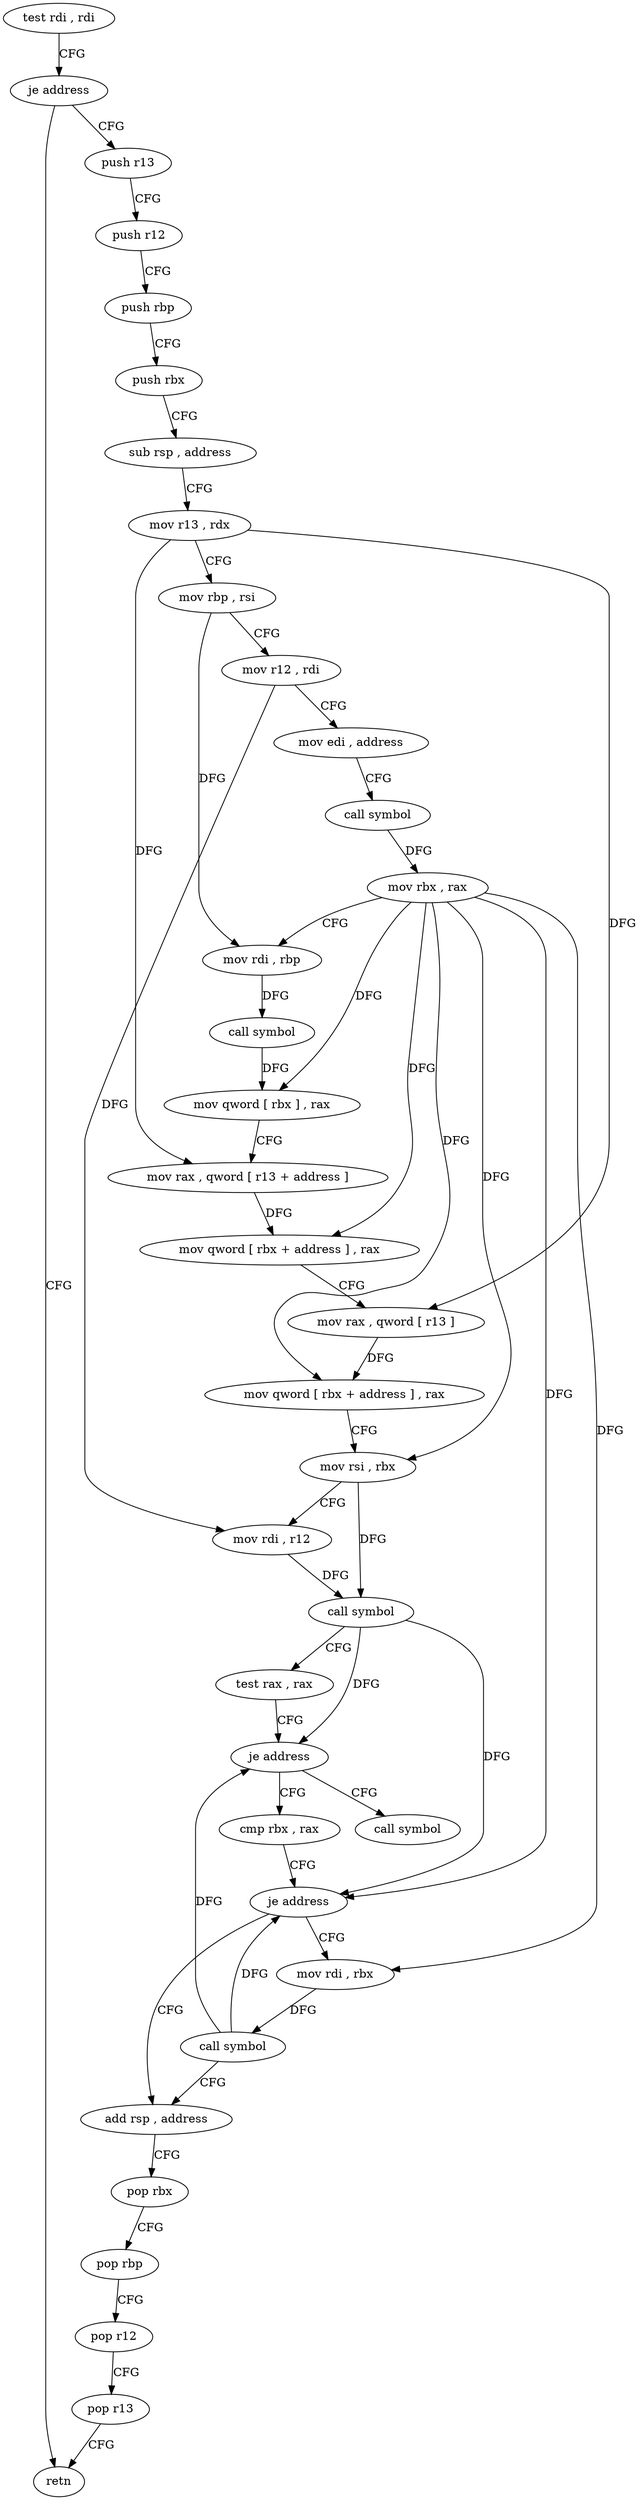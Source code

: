 digraph "func" {
"171353" [label = "test rdi , rdi" ]
"171356" [label = "je address" ]
"171456" [label = "retn" ]
"171358" [label = "push r13" ]
"171360" [label = "push r12" ]
"171362" [label = "push rbp" ]
"171363" [label = "push rbx" ]
"171364" [label = "sub rsp , address" ]
"171368" [label = "mov r13 , rdx" ]
"171371" [label = "mov rbp , rsi" ]
"171374" [label = "mov r12 , rdi" ]
"171377" [label = "mov edi , address" ]
"171382" [label = "call symbol" ]
"171387" [label = "mov rbx , rax" ]
"171390" [label = "mov rdi , rbp" ]
"171393" [label = "call symbol" ]
"171398" [label = "mov qword [ rbx ] , rax" ]
"171401" [label = "mov rax , qword [ r13 + address ]" ]
"171405" [label = "mov qword [ rbx + address ] , rax" ]
"171409" [label = "mov rax , qword [ r13 ]" ]
"171413" [label = "mov qword [ rbx + address ] , rax" ]
"171417" [label = "mov rsi , rbx" ]
"171420" [label = "mov rdi , r12" ]
"171423" [label = "call symbol" ]
"171428" [label = "test rax , rax" ]
"171431" [label = "je address" ]
"171458" [label = "call symbol" ]
"171433" [label = "cmp rbx , rax" ]
"171436" [label = "je address" ]
"171446" [label = "add rsp , address" ]
"171438" [label = "mov rdi , rbx" ]
"171450" [label = "pop rbx" ]
"171451" [label = "pop rbp" ]
"171452" [label = "pop r12" ]
"171454" [label = "pop r13" ]
"171441" [label = "call symbol" ]
"171353" -> "171356" [ label = "CFG" ]
"171356" -> "171456" [ label = "CFG" ]
"171356" -> "171358" [ label = "CFG" ]
"171358" -> "171360" [ label = "CFG" ]
"171360" -> "171362" [ label = "CFG" ]
"171362" -> "171363" [ label = "CFG" ]
"171363" -> "171364" [ label = "CFG" ]
"171364" -> "171368" [ label = "CFG" ]
"171368" -> "171371" [ label = "CFG" ]
"171368" -> "171401" [ label = "DFG" ]
"171368" -> "171409" [ label = "DFG" ]
"171371" -> "171374" [ label = "CFG" ]
"171371" -> "171390" [ label = "DFG" ]
"171374" -> "171377" [ label = "CFG" ]
"171374" -> "171420" [ label = "DFG" ]
"171377" -> "171382" [ label = "CFG" ]
"171382" -> "171387" [ label = "DFG" ]
"171387" -> "171390" [ label = "CFG" ]
"171387" -> "171398" [ label = "DFG" ]
"171387" -> "171405" [ label = "DFG" ]
"171387" -> "171413" [ label = "DFG" ]
"171387" -> "171417" [ label = "DFG" ]
"171387" -> "171436" [ label = "DFG" ]
"171387" -> "171438" [ label = "DFG" ]
"171390" -> "171393" [ label = "DFG" ]
"171393" -> "171398" [ label = "DFG" ]
"171398" -> "171401" [ label = "CFG" ]
"171401" -> "171405" [ label = "DFG" ]
"171405" -> "171409" [ label = "CFG" ]
"171409" -> "171413" [ label = "DFG" ]
"171413" -> "171417" [ label = "CFG" ]
"171417" -> "171420" [ label = "CFG" ]
"171417" -> "171423" [ label = "DFG" ]
"171420" -> "171423" [ label = "DFG" ]
"171423" -> "171428" [ label = "CFG" ]
"171423" -> "171431" [ label = "DFG" ]
"171423" -> "171436" [ label = "DFG" ]
"171428" -> "171431" [ label = "CFG" ]
"171431" -> "171458" [ label = "CFG" ]
"171431" -> "171433" [ label = "CFG" ]
"171433" -> "171436" [ label = "CFG" ]
"171436" -> "171446" [ label = "CFG" ]
"171436" -> "171438" [ label = "CFG" ]
"171446" -> "171450" [ label = "CFG" ]
"171438" -> "171441" [ label = "DFG" ]
"171450" -> "171451" [ label = "CFG" ]
"171451" -> "171452" [ label = "CFG" ]
"171452" -> "171454" [ label = "CFG" ]
"171454" -> "171456" [ label = "CFG" ]
"171441" -> "171446" [ label = "CFG" ]
"171441" -> "171431" [ label = "DFG" ]
"171441" -> "171436" [ label = "DFG" ]
}
